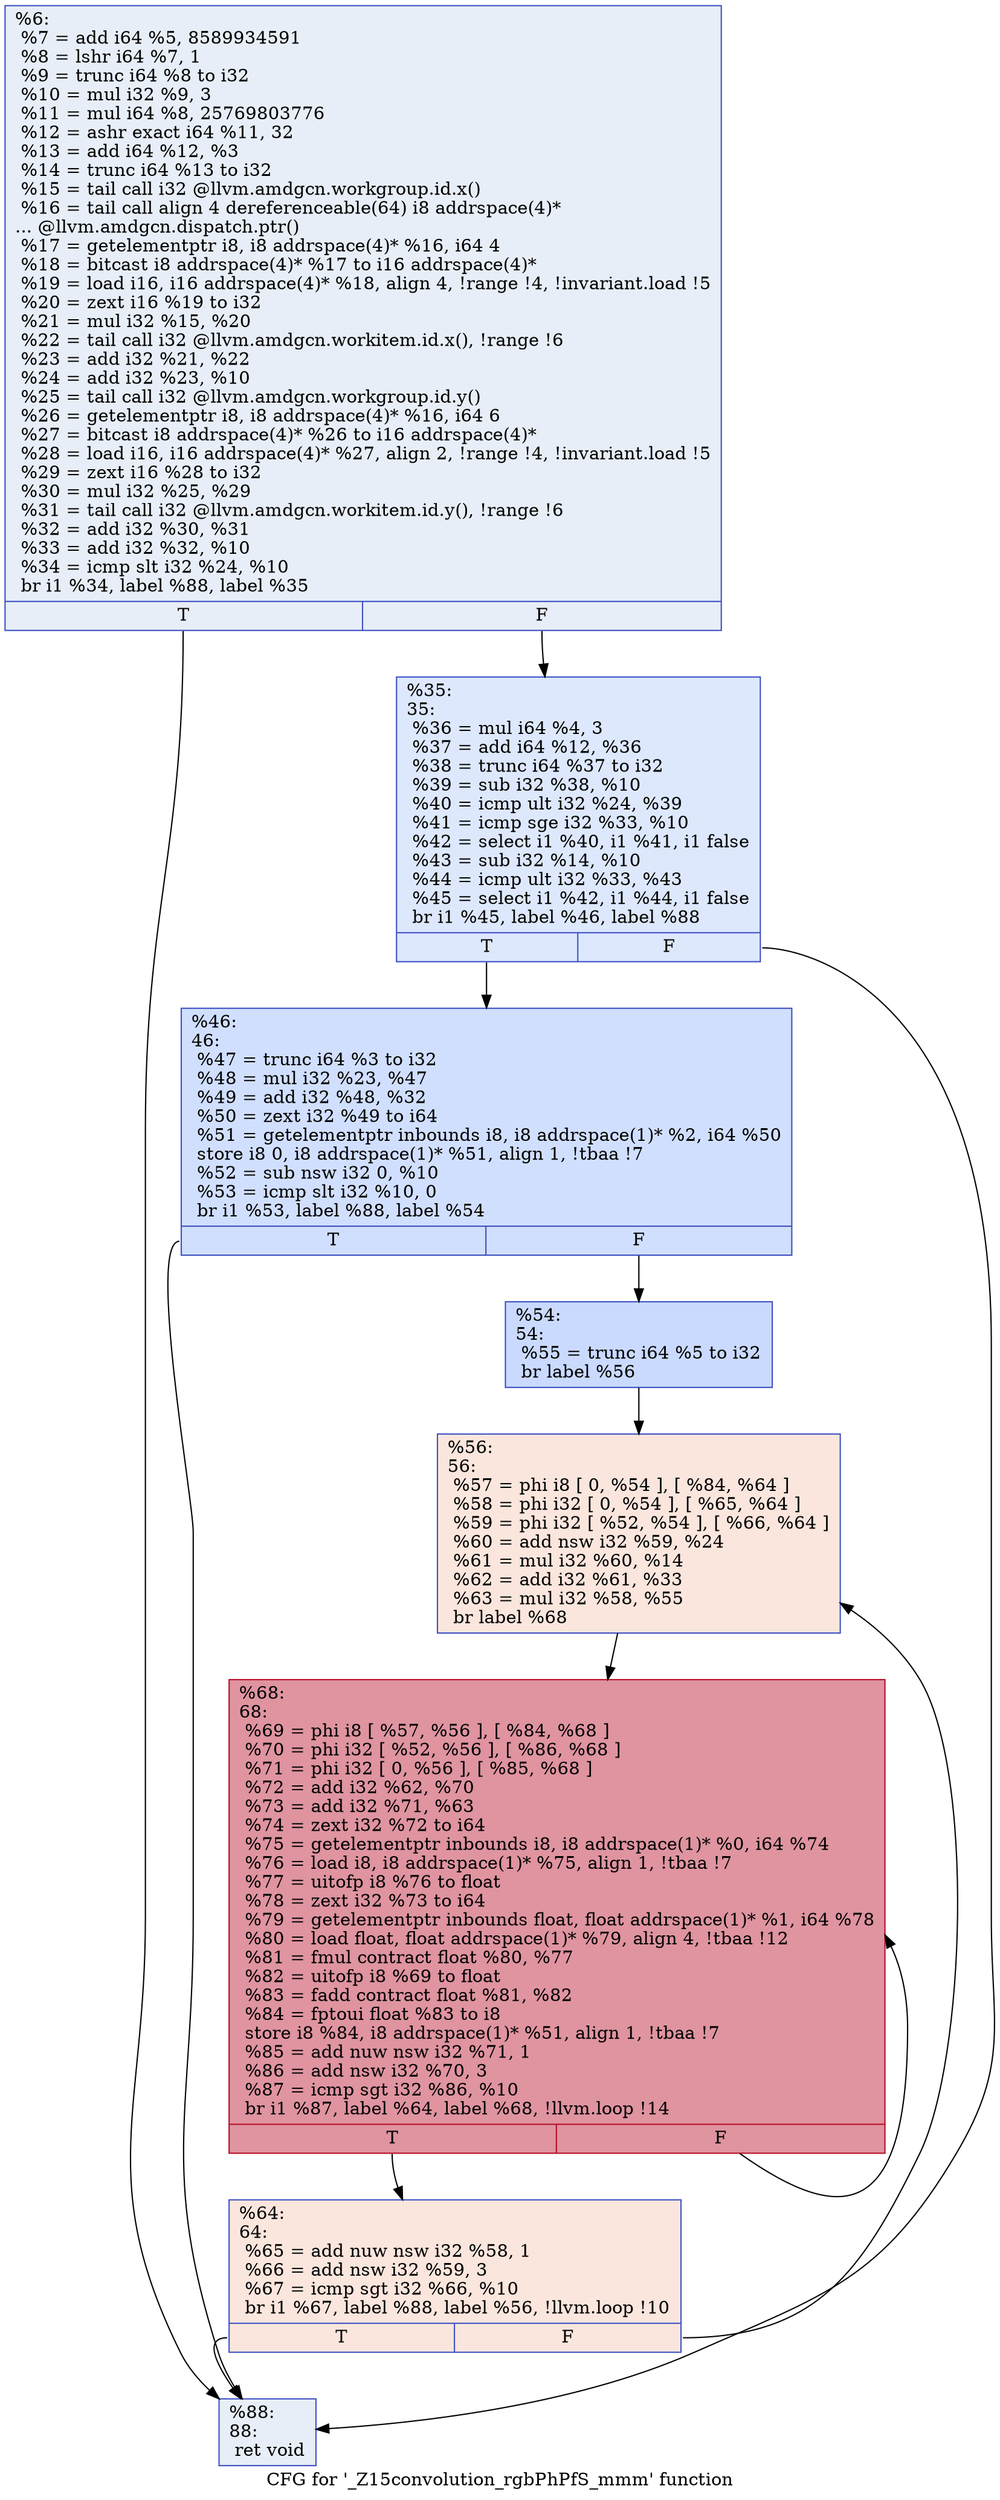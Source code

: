 digraph "CFG for '_Z15convolution_rgbPhPfS_mmm' function" {
	label="CFG for '_Z15convolution_rgbPhPfS_mmm' function";

	Node0x6252c70 [shape=record,color="#3d50c3ff", style=filled, fillcolor="#cbd8ee70",label="{%6:\l  %7 = add i64 %5, 8589934591\l  %8 = lshr i64 %7, 1\l  %9 = trunc i64 %8 to i32\l  %10 = mul i32 %9, 3\l  %11 = mul i64 %8, 25769803776\l  %12 = ashr exact i64 %11, 32\l  %13 = add i64 %12, %3\l  %14 = trunc i64 %13 to i32\l  %15 = tail call i32 @llvm.amdgcn.workgroup.id.x()\l  %16 = tail call align 4 dereferenceable(64) i8 addrspace(4)*\l... @llvm.amdgcn.dispatch.ptr()\l  %17 = getelementptr i8, i8 addrspace(4)* %16, i64 4\l  %18 = bitcast i8 addrspace(4)* %17 to i16 addrspace(4)*\l  %19 = load i16, i16 addrspace(4)* %18, align 4, !range !4, !invariant.load !5\l  %20 = zext i16 %19 to i32\l  %21 = mul i32 %15, %20\l  %22 = tail call i32 @llvm.amdgcn.workitem.id.x(), !range !6\l  %23 = add i32 %21, %22\l  %24 = add i32 %23, %10\l  %25 = tail call i32 @llvm.amdgcn.workgroup.id.y()\l  %26 = getelementptr i8, i8 addrspace(4)* %16, i64 6\l  %27 = bitcast i8 addrspace(4)* %26 to i16 addrspace(4)*\l  %28 = load i16, i16 addrspace(4)* %27, align 2, !range !4, !invariant.load !5\l  %29 = zext i16 %28 to i32\l  %30 = mul i32 %25, %29\l  %31 = tail call i32 @llvm.amdgcn.workitem.id.y(), !range !6\l  %32 = add i32 %30, %31\l  %33 = add i32 %32, %10\l  %34 = icmp slt i32 %24, %10\l  br i1 %34, label %88, label %35\l|{<s0>T|<s1>F}}"];
	Node0x6252c70:s0 -> Node0x6253ca0;
	Node0x6252c70:s1 -> Node0x6256d60;
	Node0x6256d60 [shape=record,color="#3d50c3ff", style=filled, fillcolor="#b2ccfb70",label="{%35:\l35:                                               \l  %36 = mul i64 %4, 3\l  %37 = add i64 %12, %36\l  %38 = trunc i64 %37 to i32\l  %39 = sub i32 %38, %10\l  %40 = icmp ult i32 %24, %39\l  %41 = icmp sge i32 %33, %10\l  %42 = select i1 %40, i1 %41, i1 false\l  %43 = sub i32 %14, %10\l  %44 = icmp ult i32 %33, %43\l  %45 = select i1 %42, i1 %44, i1 false\l  br i1 %45, label %46, label %88\l|{<s0>T|<s1>F}}"];
	Node0x6256d60:s0 -> Node0x6257490;
	Node0x6256d60:s1 -> Node0x6253ca0;
	Node0x6257490 [shape=record,color="#3d50c3ff", style=filled, fillcolor="#96b7ff70",label="{%46:\l46:                                               \l  %47 = trunc i64 %3 to i32\l  %48 = mul i32 %23, %47\l  %49 = add i32 %48, %32\l  %50 = zext i32 %49 to i64\l  %51 = getelementptr inbounds i8, i8 addrspace(1)* %2, i64 %50\l  store i8 0, i8 addrspace(1)* %51, align 1, !tbaa !7\l  %52 = sub nsw i32 0, %10\l  %53 = icmp slt i32 %10, 0\l  br i1 %53, label %88, label %54\l|{<s0>T|<s1>F}}"];
	Node0x6257490:s0 -> Node0x6253ca0;
	Node0x6257490:s1 -> Node0x6257b40;
	Node0x6257b40 [shape=record,color="#3d50c3ff", style=filled, fillcolor="#88abfd70",label="{%54:\l54:                                               \l  %55 = trunc i64 %5 to i32\l  br label %56\l}"];
	Node0x6257b40 -> Node0x6257cf0;
	Node0x6257cf0 [shape=record,color="#3d50c3ff", style=filled, fillcolor="#f3c7b170",label="{%56:\l56:                                               \l  %57 = phi i8 [ 0, %54 ], [ %84, %64 ]\l  %58 = phi i32 [ 0, %54 ], [ %65, %64 ]\l  %59 = phi i32 [ %52, %54 ], [ %66, %64 ]\l  %60 = add nsw i32 %59, %24\l  %61 = mul i32 %60, %14\l  %62 = add i32 %61, %33\l  %63 = mul i32 %58, %55\l  br label %68\l}"];
	Node0x6257cf0 -> Node0x62583a0;
	Node0x6257de0 [shape=record,color="#3d50c3ff", style=filled, fillcolor="#f3c7b170",label="{%64:\l64:                                               \l  %65 = add nuw nsw i32 %58, 1\l  %66 = add nsw i32 %59, 3\l  %67 = icmp sgt i32 %66, %10\l  br i1 %67, label %88, label %56, !llvm.loop !10\l|{<s0>T|<s1>F}}"];
	Node0x6257de0:s0 -> Node0x6253ca0;
	Node0x6257de0:s1 -> Node0x6257cf0;
	Node0x62583a0 [shape=record,color="#b70d28ff", style=filled, fillcolor="#b70d2870",label="{%68:\l68:                                               \l  %69 = phi i8 [ %57, %56 ], [ %84, %68 ]\l  %70 = phi i32 [ %52, %56 ], [ %86, %68 ]\l  %71 = phi i32 [ 0, %56 ], [ %85, %68 ]\l  %72 = add i32 %62, %70\l  %73 = add i32 %71, %63\l  %74 = zext i32 %72 to i64\l  %75 = getelementptr inbounds i8, i8 addrspace(1)* %0, i64 %74\l  %76 = load i8, i8 addrspace(1)* %75, align 1, !tbaa !7\l  %77 = uitofp i8 %76 to float\l  %78 = zext i32 %73 to i64\l  %79 = getelementptr inbounds float, float addrspace(1)* %1, i64 %78\l  %80 = load float, float addrspace(1)* %79, align 4, !tbaa !12\l  %81 = fmul contract float %80, %77\l  %82 = uitofp i8 %69 to float\l  %83 = fadd contract float %81, %82\l  %84 = fptoui float %83 to i8\l  store i8 %84, i8 addrspace(1)* %51, align 1, !tbaa !7\l  %85 = add nuw nsw i32 %71, 1\l  %86 = add nsw i32 %70, 3\l  %87 = icmp sgt i32 %86, %10\l  br i1 %87, label %64, label %68, !llvm.loop !14\l|{<s0>T|<s1>F}}"];
	Node0x62583a0:s0 -> Node0x6257de0;
	Node0x62583a0:s1 -> Node0x62583a0;
	Node0x6253ca0 [shape=record,color="#3d50c3ff", style=filled, fillcolor="#cbd8ee70",label="{%88:\l88:                                               \l  ret void\l}"];
}
